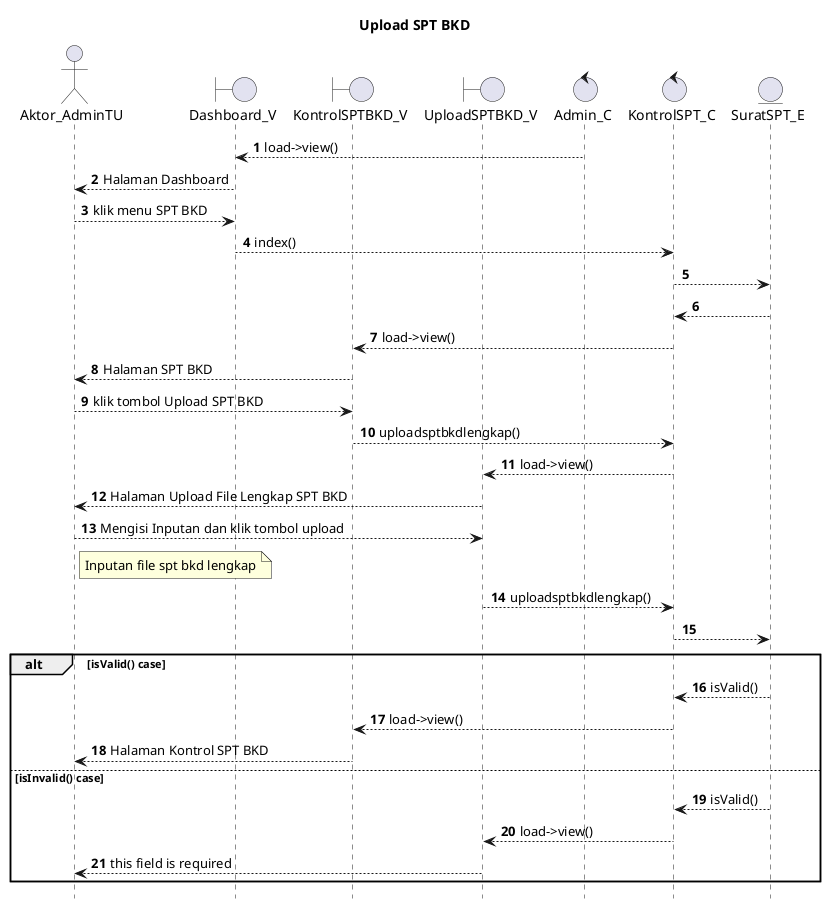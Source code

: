 @startuml

autonumber
hide footbox
title Upload SPT BKD

Actor Aktor_AdminTU
boundary Dashboard_V
boundary KontrolSPTBKD_V
boundary UploadSPTBKD_V
control Admin_C
control KontrolSPT_C
Entity SuratSPT_E

Admin_C --> Dashboard_V: load->view()
Dashboard_V --> Aktor_AdminTU: Halaman Dashboard
Aktor_AdminTU --> Dashboard_V: klik menu SPT BKD
Dashboard_V --> KontrolSPT_C: index()
KontrolSPT_C --> SuratSPT_E:
    
    SuratSPT_E --> KontrolSPT_C:
    KontrolSPT_C --> KontrolSPTBKD_V: load->view()
    KontrolSPTBKD_V --> Aktor_AdminTU: Halaman SPT BKD

Aktor_AdminTU --> KontrolSPTBKD_V: klik tombol Upload SPT BKD
KontrolSPTBKD_V --> KontrolSPT_C: uploadsptbkdlengkap()
KontrolSPT_C --> UploadSPTBKD_V: load->view()
UploadSPTBKD_V --> Aktor_AdminTU: Halaman Upload File Lengkap SPT BKD

Aktor_AdminTU --> UploadSPTBKD_V: Mengisi Inputan dan klik tombol upload
    note right of Aktor_AdminTU
        Inputan file spt bkd lengkap
            end note
UploadSPTBKD_V --> KontrolSPT_C: uploadsptbkdlengkap()
KontrolSPT_C --> SuratSPT_E:

alt isValid() case
    
    SuratSPT_E --> KontrolSPT_C: isValid()
    KontrolSPT_C --> KontrolSPTBKD_V: load->view()
    KontrolSPTBKD_V --> Aktor_AdminTU: Halaman Kontrol SPT BKD

else isInvalid() case
    
    SuratSPT_E --> KontrolSPT_C: isValid()
    KontrolSPT_C --> UploadSPTBKD_V: load->view()
    UploadSPTBKD_V --> Aktor_AdminTU: this field is required

end
@enduml